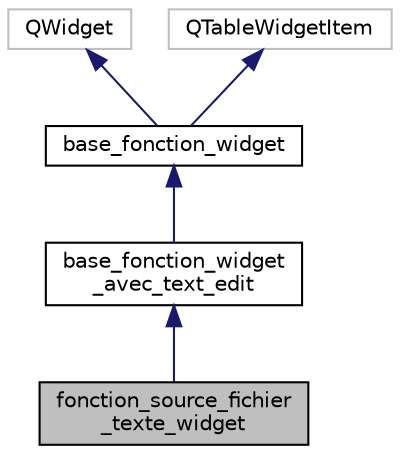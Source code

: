 digraph "fonction_source_fichier_texte_widget"
{
  edge [fontname="Helvetica",fontsize="10",labelfontname="Helvetica",labelfontsize="10"];
  node [fontname="Helvetica",fontsize="10",shape=record];
  Node0 [label="fonction_source_fichier\l_texte_widget",height=0.2,width=0.4,color="black", fillcolor="grey75", style="filled", fontcolor="black"];
  Node1 -> Node0 [dir="back",color="midnightblue",fontsize="10",style="solid",fontname="Helvetica"];
  Node1 [label="base_fonction_widget\l_avec_text_edit",height=0.2,width=0.4,color="black", fillcolor="white", style="filled",URL="$classbase__fonction__widget__avec__text__edit.html"];
  Node2 -> Node1 [dir="back",color="midnightblue",fontsize="10",style="solid",fontname="Helvetica"];
  Node2 [label="base_fonction_widget",height=0.2,width=0.4,color="black", fillcolor="white", style="filled",URL="$classbase__fonction__widget.html"];
  Node3 -> Node2 [dir="back",color="midnightblue",fontsize="10",style="solid",fontname="Helvetica"];
  Node3 [label="QWidget",height=0.2,width=0.4,color="grey75", fillcolor="white", style="filled"];
  Node4 -> Node2 [dir="back",color="midnightblue",fontsize="10",style="solid",fontname="Helvetica"];
  Node4 [label="QTableWidgetItem",height=0.2,width=0.4,color="grey75", fillcolor="white", style="filled"];
}
